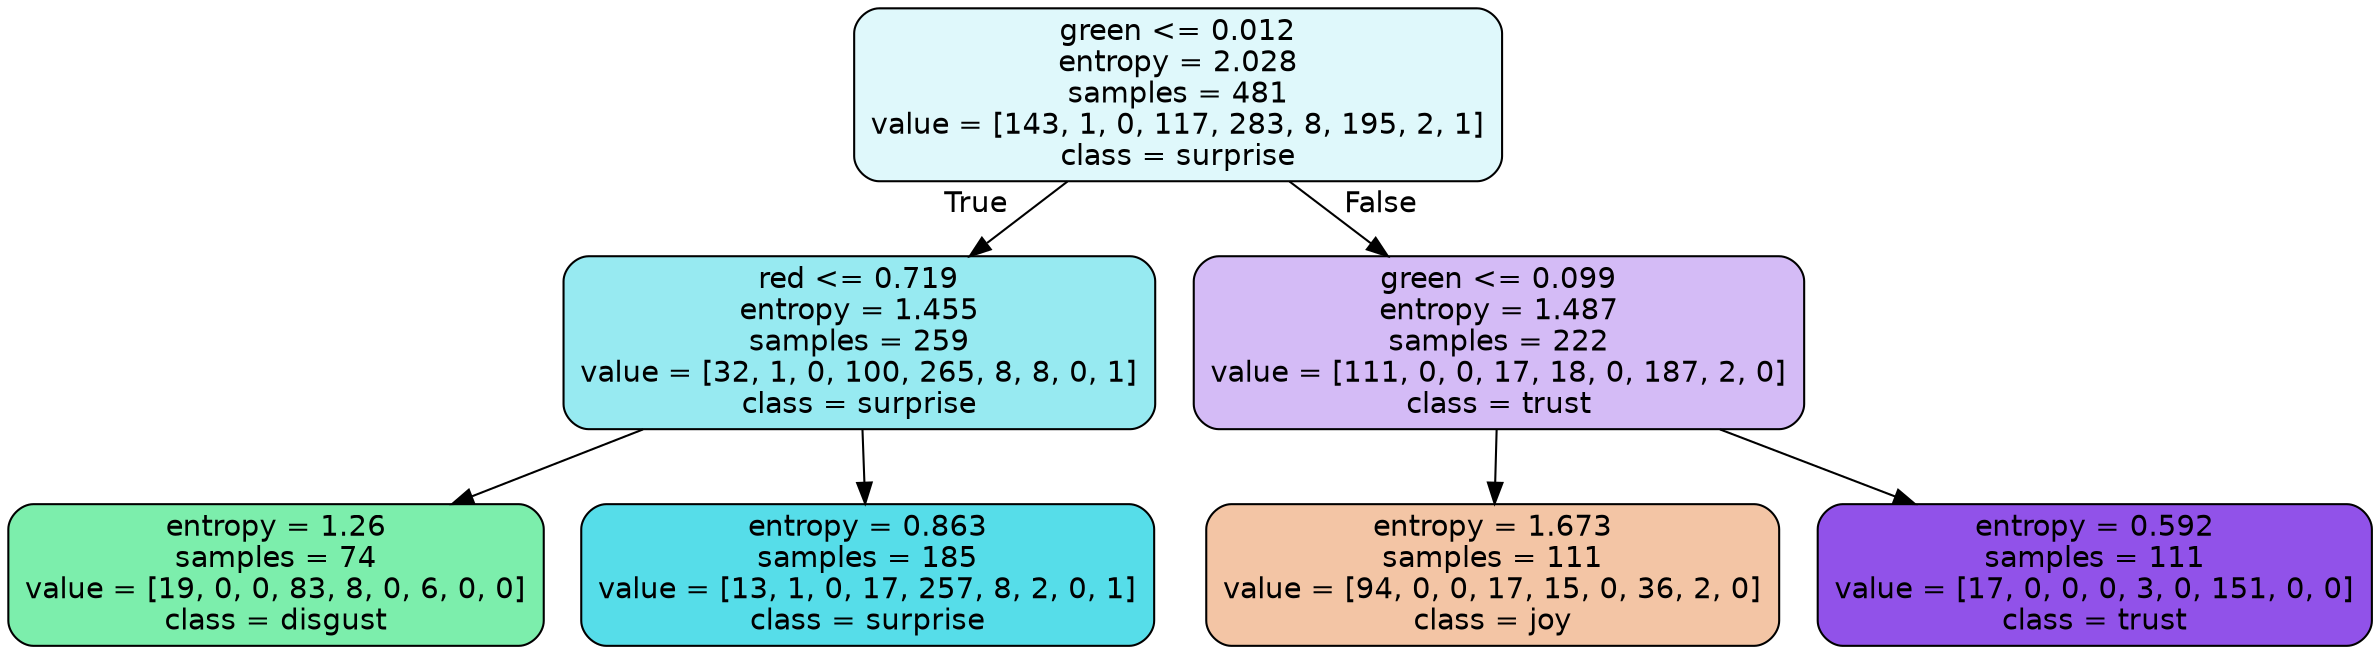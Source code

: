 digraph Tree {
node [shape=box, style="filled, rounded", color="black", fontname=helvetica] ;
edge [fontname=helvetica] ;
0 [label="green <= 0.012\nentropy = 2.028\nsamples = 481\nvalue = [143, 1, 0, 117, 283, 8, 195, 2, 1]\nclass = surprise", fillcolor="#39d7e528"] ;
1 [label="red <= 0.719\nentropy = 1.455\nsamples = 259\nvalue = [32, 1, 0, 100, 265, 8, 8, 0, 1]\nclass = surprise", fillcolor="#39d7e586"] ;
0 -> 1 [labeldistance=2.5, labelangle=45, headlabel="True"] ;
2 [label="entropy = 1.26\nsamples = 74\nvalue = [19, 0, 0, 83, 8, 0, 6, 0, 0]\nclass = disgust", fillcolor="#39e581a8"] ;
1 -> 2 ;
3 [label="entropy = 0.863\nsamples = 185\nvalue = [13, 1, 0, 17, 257, 8, 2, 0, 1]\nclass = surprise", fillcolor="#39d7e5d9"] ;
1 -> 3 ;
4 [label="green <= 0.099\nentropy = 1.487\nsamples = 222\nvalue = [111, 0, 0, 17, 18, 0, 187, 2, 0]\nclass = trust", fillcolor="#8139e557"] ;
0 -> 4 [labeldistance=2.5, labelangle=-45, headlabel="False"] ;
5 [label="entropy = 1.673\nsamples = 111\nvalue = [94, 0, 0, 17, 15, 0, 36, 2, 0]\nclass = joy", fillcolor="#e5813974"] ;
4 -> 5 ;
6 [label="entropy = 0.592\nsamples = 111\nvalue = [17, 0, 0, 0, 3, 0, 151, 0, 0]\nclass = trust", fillcolor="#8139e5de"] ;
4 -> 6 ;
}
